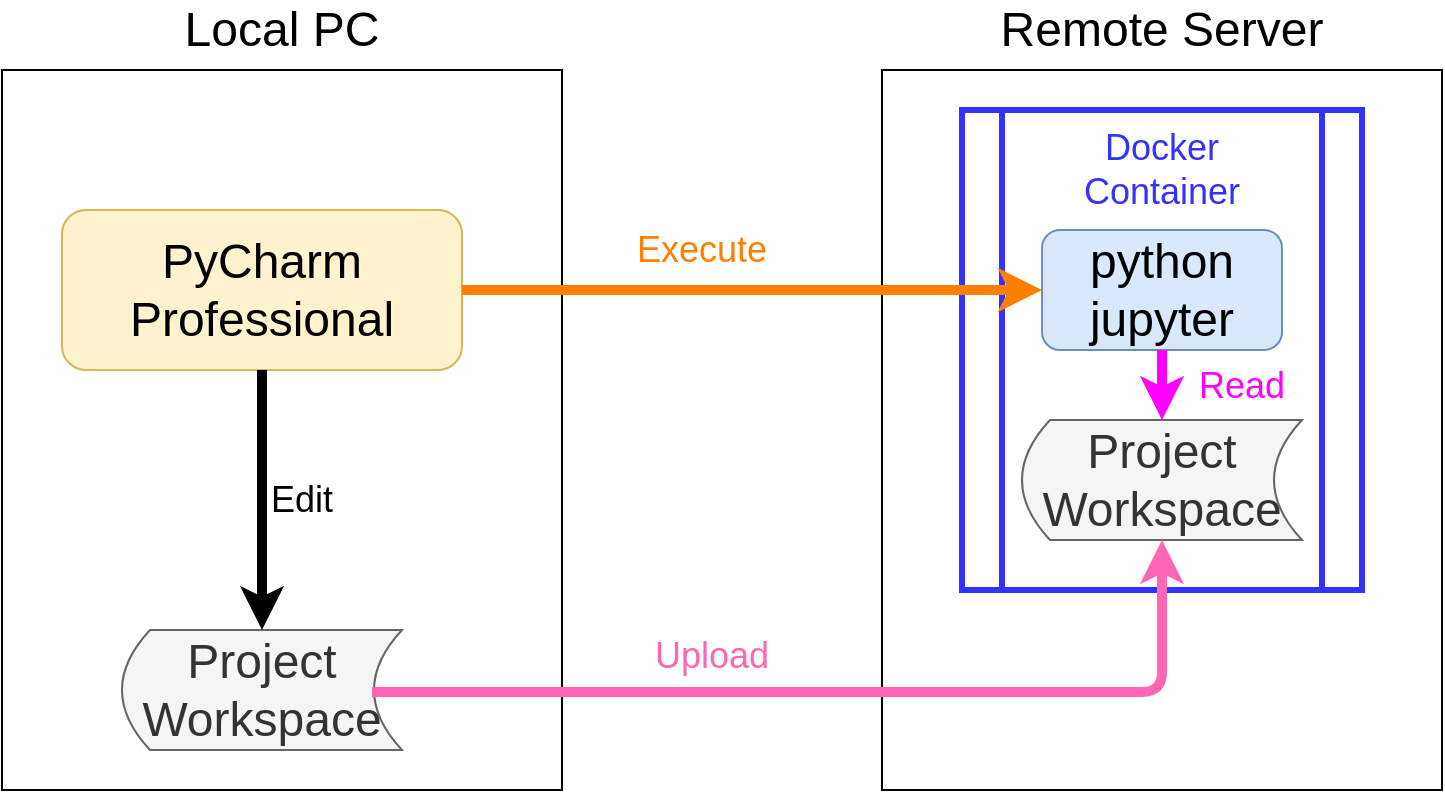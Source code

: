 <mxfile version="12.3.9" type="device" pages="2"><diagram id="OwFWSEEjFhg4cib5YdSy" name="Page-1"><mxGraphModel dx="1414" dy="714" grid="1" gridSize="10" guides="1" tooltips="1" connect="1" arrows="1" fold="1" page="1" pageScale="1" pageWidth="1169" pageHeight="827" math="0" shadow="0"><root><mxCell id="0"/><mxCell id="1" parent="0"/><mxCell id="cU7d-4uPWIEfsRku3Vq2-1" value="" style="whiteSpace=wrap;html=1;" parent="1" vertex="1"><mxGeometry x="200" y="200" width="280" height="360" as="geometry"/></mxCell><mxCell id="cU7d-4uPWIEfsRku3Vq2-2" value="Local PC" style="text;html=1;strokeColor=none;fillColor=none;align=center;verticalAlign=middle;whiteSpace=wrap;rounded=0;fontSize=24;" parent="1" vertex="1"><mxGeometry x="200" y="170" width="280" height="20" as="geometry"/></mxCell><mxCell id="cU7d-4uPWIEfsRku3Vq2-3" value="PyCharm Professional" style="rounded=1;whiteSpace=wrap;html=1;fontSize=24;fillColor=#fff2cc;strokeColor=#d6b656;" parent="1" vertex="1"><mxGeometry x="230" y="270" width="200" height="80" as="geometry"/></mxCell><mxCell id="cU7d-4uPWIEfsRku3Vq2-5" value="" style="whiteSpace=wrap;html=1;" parent="1" vertex="1"><mxGeometry x="640" y="200" width="280" height="360" as="geometry"/></mxCell><mxCell id="cU7d-4uPWIEfsRku3Vq2-6" value="Remote Server" style="text;html=1;strokeColor=none;fillColor=none;align=center;verticalAlign=middle;whiteSpace=wrap;rounded=0;fontSize=24;" parent="1" vertex="1"><mxGeometry x="640" y="170" width="280" height="20" as="geometry"/></mxCell><mxCell id="cU7d-4uPWIEfsRku3Vq2-7" value="" style="shape=process;whiteSpace=wrap;html=1;backgroundOutline=1;fontSize=24;strokeColor=#3333FF;strokeWidth=3;" parent="1" vertex="1"><mxGeometry x="680" y="220" width="200" height="240" as="geometry"/></mxCell><mxCell id="cU7d-4uPWIEfsRku3Vq2-8" value="python&lt;br&gt;jupyter" style="rounded=1;whiteSpace=wrap;html=1;fontSize=24;fillColor=#dae8fc;strokeColor=#6c8ebf;" parent="1" vertex="1"><mxGeometry x="720" y="280" width="120" height="60" as="geometry"/></mxCell><mxCell id="cU7d-4uPWIEfsRku3Vq2-9" value="Project Workspace" style="shape=dataStorage;whiteSpace=wrap;html=1;fontSize=24;strokeColor=#666666;fillColor=#f5f5f5;fontColor=#333333;" parent="1" vertex="1"><mxGeometry x="710" y="375" width="140" height="60" as="geometry"/></mxCell><mxCell id="cU7d-4uPWIEfsRku3Vq2-11" value="Project Workspace" style="shape=dataStorage;whiteSpace=wrap;html=1;fontSize=24;strokeColor=#666666;fillColor=#f5f5f5;fontColor=#333333;" parent="1" vertex="1"><mxGeometry x="260" y="480" width="140" height="60" as="geometry"/></mxCell><mxCell id="cU7d-4uPWIEfsRku3Vq2-12" value="Docker&lt;br style=&quot;font-size: 18px;&quot;&gt;Container" style="text;html=1;strokeColor=none;fillColor=none;align=center;verticalAlign=middle;whiteSpace=wrap;rounded=0;fontSize=18;fontColor=#3333FF;" parent="1" vertex="1"><mxGeometry x="740" y="230" width="80" height="40" as="geometry"/></mxCell><mxCell id="cU7d-4uPWIEfsRku3Vq2-15" style="edgeStyle=orthogonalEdgeStyle;rounded=0;orthogonalLoop=1;jettySize=auto;html=1;exitX=1;exitY=0.5;exitDx=0;exitDy=0;entryX=0;entryY=0.5;entryDx=0;entryDy=0;fontSize=18;fontColor=#3333FF;strokeColor=#FF8000;strokeWidth=5;" parent="1" source="cU7d-4uPWIEfsRku3Vq2-3" target="cU7d-4uPWIEfsRku3Vq2-8" edge="1"><mxGeometry relative="1" as="geometry"/></mxCell><mxCell id="cU7d-4uPWIEfsRku3Vq2-16" value="Execute" style="text;html=1;strokeColor=none;fillColor=none;align=center;verticalAlign=middle;whiteSpace=wrap;rounded=0;fontSize=18;fontColor=#FF8000;" parent="1" vertex="1"><mxGeometry x="510" y="280" width="80" height="20" as="geometry"/></mxCell><mxCell id="cU7d-4uPWIEfsRku3Vq2-17" value="" style="endArrow=classic;html=1;strokeColor=#000000;strokeWidth=5;fontSize=18;fontColor=#FF8000;exitX=0.5;exitY=1;exitDx=0;exitDy=0;" parent="1" source="cU7d-4uPWIEfsRku3Vq2-3" target="cU7d-4uPWIEfsRku3Vq2-11" edge="1"><mxGeometry width="50" height="50" relative="1" as="geometry"><mxPoint x="200" y="630" as="sourcePoint"/><mxPoint x="250" y="580" as="targetPoint"/></mxGeometry></mxCell><mxCell id="cU7d-4uPWIEfsRku3Vq2-18" value="" style="endArrow=classic;html=1;strokeColor=#FF66B3;strokeWidth=5;fontSize=18;fontColor=#FF8000;exitX=0.893;exitY=0.517;exitDx=0;exitDy=0;entryX=0.5;entryY=1;entryDx=0;entryDy=0;exitPerimeter=0;" parent="1" source="cU7d-4uPWIEfsRku3Vq2-11" target="cU7d-4uPWIEfsRku3Vq2-9" edge="1"><mxGeometry width="50" height="50" relative="1" as="geometry"><mxPoint x="200" y="630" as="sourcePoint"/><mxPoint x="710" y="510" as="targetPoint"/><Array as="points"><mxPoint x="780" y="511"/></Array></mxGeometry></mxCell><mxCell id="cU7d-4uPWIEfsRku3Vq2-19" value="Upload" style="text;html=1;strokeColor=none;fillColor=none;align=center;verticalAlign=middle;whiteSpace=wrap;rounded=0;fontSize=18;fontColor=#FF66B3;" parent="1" vertex="1"><mxGeometry x="490" y="483" width="130" height="20" as="geometry"/></mxCell><mxCell id="cU7d-4uPWIEfsRku3Vq2-20" value="Edit" style="text;html=1;strokeColor=none;fillColor=none;align=center;verticalAlign=middle;whiteSpace=wrap;rounded=0;fontSize=18;fontColor=#000000;" parent="1" vertex="1"><mxGeometry x="330" y="405" width="40" height="20" as="geometry"/></mxCell><mxCell id="cU7d-4uPWIEfsRku3Vq2-23" value="" style="endArrow=classic;html=1;strokeColor=#FF00FF;strokeWidth=5;fontSize=18;fontColor=#FF00FF;exitX=0.5;exitY=1;exitDx=0;exitDy=0;entryX=0.5;entryY=0;entryDx=0;entryDy=0;" parent="1" source="cU7d-4uPWIEfsRku3Vq2-8" target="cU7d-4uPWIEfsRku3Vq2-9" edge="1"><mxGeometry width="50" height="50" relative="1" as="geometry"><mxPoint x="200" y="630" as="sourcePoint"/><mxPoint x="250" y="580" as="targetPoint"/></mxGeometry></mxCell><mxCell id="cU7d-4uPWIEfsRku3Vq2-24" value="Read" style="text;html=1;strokeColor=none;fillColor=none;align=center;verticalAlign=middle;whiteSpace=wrap;rounded=0;fontSize=18;fontColor=#FF00FF;" parent="1" vertex="1"><mxGeometry x="800" y="347.5" width="40" height="20" as="geometry"/></mxCell></root></mxGraphModel></diagram><diagram id="ad7G03_e01DLsZ1SzzUO" name="Page-2"><mxGraphModel dx="1414" dy="763" grid="1" gridSize="10" guides="1" tooltips="1" connect="1" arrows="1" fold="1" page="1" pageScale="1" pageWidth="1169" pageHeight="827" math="0" shadow="0"><root><mxCell id="IWpSs3Gn6A4NZG-z1Bbz-0"/><mxCell id="IWpSs3Gn6A4NZG-z1Bbz-1" parent="IWpSs3Gn6A4NZG-z1Bbz-0"/><mxCell id="IWpSs3Gn6A4NZG-z1Bbz-2" value="" style="whiteSpace=wrap;html=1;" parent="IWpSs3Gn6A4NZG-z1Bbz-1" vertex="1"><mxGeometry x="200" y="200" width="280" height="360" as="geometry"/></mxCell><mxCell id="IWpSs3Gn6A4NZG-z1Bbz-3" value="Local PC" style="text;html=1;strokeColor=none;fillColor=none;align=center;verticalAlign=middle;whiteSpace=wrap;rounded=0;fontSize=24;" parent="IWpSs3Gn6A4NZG-z1Bbz-1" vertex="1"><mxGeometry x="200" y="170" width="280" height="20" as="geometry"/></mxCell><mxCell id="IWpSs3Gn6A4NZG-z1Bbz-4" value="PyCharm Professional" style="rounded=1;whiteSpace=wrap;html=1;fontSize=24;fillColor=#fff2cc;strokeColor=#d6b656;" parent="IWpSs3Gn6A4NZG-z1Bbz-1" vertex="1"><mxGeometry x="230" y="270" width="200" height="80" as="geometry"/></mxCell><mxCell id="IWpSs3Gn6A4NZG-z1Bbz-5" value="" style="whiteSpace=wrap;html=1;" parent="IWpSs3Gn6A4NZG-z1Bbz-1" vertex="1"><mxGeometry x="640" y="200" width="280" height="360" as="geometry"/></mxCell><mxCell id="IWpSs3Gn6A4NZG-z1Bbz-6" value="Remote Server" style="text;html=1;strokeColor=none;fillColor=none;align=center;verticalAlign=middle;whiteSpace=wrap;rounded=0;fontSize=24;" parent="IWpSs3Gn6A4NZG-z1Bbz-1" vertex="1"><mxGeometry x="640" y="170" width="280" height="20" as="geometry"/></mxCell><mxCell id="IWpSs3Gn6A4NZG-z1Bbz-7" value="" style="shape=process;whiteSpace=wrap;html=1;backgroundOutline=1;fontSize=24;strokeColor=#3333FF;strokeWidth=3;" parent="IWpSs3Gn6A4NZG-z1Bbz-1" vertex="1"><mxGeometry x="680" y="220" width="200" height="240" as="geometry"/></mxCell><mxCell id="IWpSs3Gn6A4NZG-z1Bbz-8" value="python&lt;br&gt;jupyter" style="rounded=1;whiteSpace=wrap;html=1;fontSize=24;fillColor=#dae8fc;strokeColor=#6c8ebf;" parent="IWpSs3Gn6A4NZG-z1Bbz-1" vertex="1"><mxGeometry x="720" y="280" width="120" height="60" as="geometry"/></mxCell><mxCell id="IWpSs3Gn6A4NZG-z1Bbz-12" value="Docker&lt;br style=&quot;font-size: 18px;&quot;&gt;Container" style="text;html=1;strokeColor=none;fillColor=none;align=center;verticalAlign=middle;whiteSpace=wrap;rounded=0;fontSize=18;fontColor=#3333FF;" parent="IWpSs3Gn6A4NZG-z1Bbz-1" vertex="1"><mxGeometry x="740" y="230" width="80" height="40" as="geometry"/></mxCell><mxCell id="IWpSs3Gn6A4NZG-z1Bbz-23" value="ssh" style="shape=process;whiteSpace=wrap;html=1;backgroundOutline=1;strokeColor=#FF00FF;strokeWidth=3;fontSize=18;fontColor=#FF00FF;" parent="IWpSs3Gn6A4NZG-z1Bbz-1" vertex="1"><mxGeometry x="270" y="480" width="120" height="60" as="geometry"/></mxCell><mxCell id="IWpSs3Gn6A4NZG-z1Bbz-24" value="ssh" style="shape=process;whiteSpace=wrap;html=1;backgroundOutline=1;strokeColor=#FF00FF;strokeWidth=3;fontSize=18;fontColor=#FF00FF;" parent="IWpSs3Gn6A4NZG-z1Bbz-1" vertex="1"><mxGeometry x="720" y="480" width="120" height="60" as="geometry"/></mxCell><mxCell id="IWpSs3Gn6A4NZG-z1Bbz-26" value="" style="endArrow=classic;startArrow=classic;html=1;strokeColor=#000000;strokeWidth=5;fontSize=18;fontColor=#FF00FF;entryX=0.5;entryY=1;entryDx=0;entryDy=0;" parent="IWpSs3Gn6A4NZG-z1Bbz-1" edge="1"><mxGeometry width="50" height="50" relative="1" as="geometry"><mxPoint x="300" y="480" as="sourcePoint"/><mxPoint x="300" y="350" as="targetPoint"/></mxGeometry></mxCell><mxCell id="IWpSs3Gn6A4NZG-z1Bbz-27" value="" style="endArrow=classic;startArrow=classic;html=1;strokeColor=#000000;strokeWidth=5;fontSize=18;fontColor=#FF00FF;entryX=0.5;entryY=1;entryDx=0;entryDy=0;" parent="IWpSs3Gn6A4NZG-z1Bbz-1" edge="1"><mxGeometry width="50" height="50" relative="1" as="geometry"><mxPoint x="360" y="480" as="sourcePoint"/><mxPoint x="360" y="350" as="targetPoint"/></mxGeometry></mxCell><mxCell id="IWpSs3Gn6A4NZG-z1Bbz-28" value="ssh" style="shape=process;whiteSpace=wrap;html=1;backgroundOutline=1;strokeColor=#FF00FF;strokeWidth=3;fontSize=18;fontColor=#FF00FF;" parent="IWpSs3Gn6A4NZG-z1Bbz-1" vertex="1"><mxGeometry x="720" y="367.5" width="120" height="60" as="geometry"/></mxCell><mxCell id="IWpSs3Gn6A4NZG-z1Bbz-29" value="8888&lt;br style=&quot;font-size: 14px&quot;&gt;⇅&lt;br style=&quot;font-size: 14px&quot;&gt;8888" style="shape=cylinder;whiteSpace=wrap;html=1;boundedLbl=1;backgroundOutline=1;strokeColor=#FF00FF;strokeWidth=3;fontSize=14;fontColor=#FF00FF;" parent="IWpSs3Gn6A4NZG-z1Bbz-1" vertex="1"><mxGeometry x="720" y="413" width="50" height="80" as="geometry"/></mxCell><mxCell id="IWpSs3Gn6A4NZG-z1Bbz-31" value="22&lt;br style=&quot;font-size: 14px&quot;&gt;⇅&lt;br style=&quot;font-size: 14px&quot;&gt;2222" style="shape=cylinder;whiteSpace=wrap;html=1;boundedLbl=1;backgroundOutline=1;strokeColor=#FF00FF;strokeWidth=3;fontSize=14;fontColor=#FF00FF;" parent="IWpSs3Gn6A4NZG-z1Bbz-1" vertex="1"><mxGeometry x="790" y="413" width="50" height="80" as="geometry"/></mxCell><mxCell id="IWpSs3Gn6A4NZG-z1Bbz-32" value="2222⇆2222" style="shape=cylinder;whiteSpace=wrap;html=1;boundedLbl=1;backgroundOutline=1;strokeColor=#FF00FF;strokeWidth=3;fontSize=14;fontColor=#FF00FF;rotation=90;horizontal=0;" parent="IWpSs3Gn6A4NZG-z1Bbz-1" vertex="1"><mxGeometry x="538" y="331" width="30" height="325" as="geometry"/></mxCell><mxCell id="IWpSs3Gn6A4NZG-z1Bbz-34" value="8888⇆8888" style="shape=cylinder;whiteSpace=wrap;html=1;boundedLbl=1;backgroundOutline=1;strokeColor=#FF00FF;strokeWidth=3;fontSize=14;fontColor=#FF00FF;rotation=90;horizontal=0;" parent="IWpSs3Gn6A4NZG-z1Bbz-1" vertex="1"><mxGeometry x="538" y="366.5" width="30" height="325" as="geometry"/></mxCell></root></mxGraphModel></diagram></mxfile>